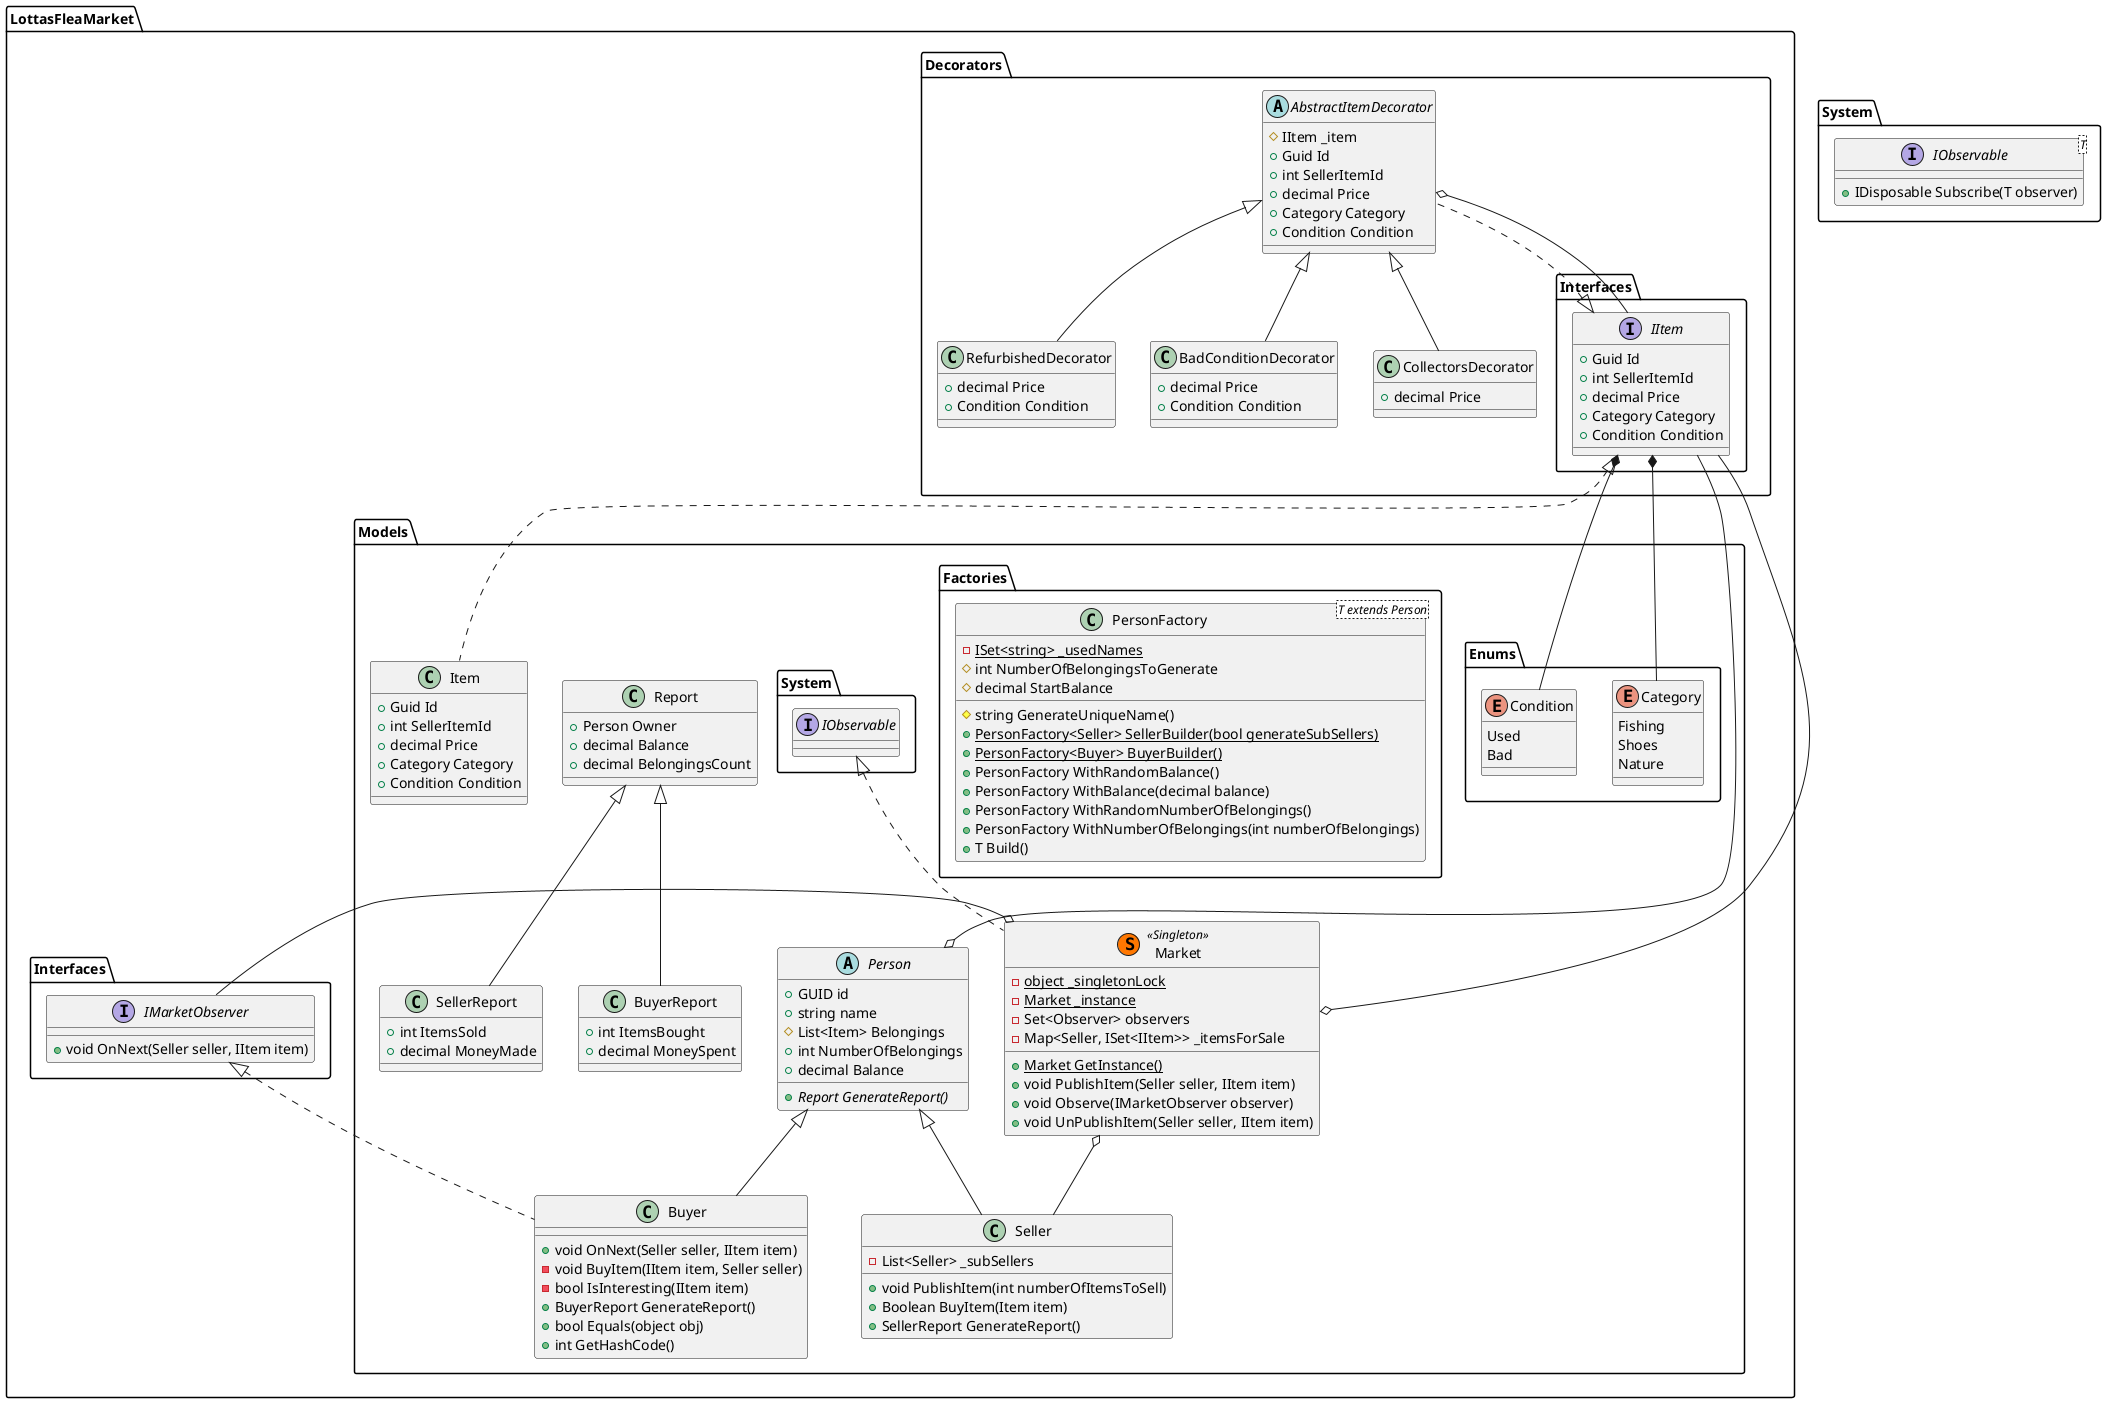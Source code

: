 @startuml
namespace LottasFleaMarket {
    namespace Decorators {
        namespace Interfaces {
            interface IItem {
                 +Guid Id
                 +int SellerItemId
                 +decimal Price
                 +Category Category
                 +Condition Condition
             }
         }
         
         abstract class AbstractItemDecorator implements LottasFleaMarket.Decorators.Interfaces.IItem {
             #IItem _item
             +Guid Id
             +int SellerItemId
             +decimal Price
             +Category Category
             +Condition Condition
         }
         
         class BadConditionDecorator extends AbstractItemDecorator {
             +decimal Price
             +Condition Condition
         }
         
         class CollectorsDecorator extends AbstractItemDecorator {
             +decimal Price
         }
         
         class RefurbishedDecorator extends AbstractItemDecorator {
             +decimal Price
             +Condition Condition
         }
         
         AbstractItemDecorator o-- LottasFleaMarket.Decorators.Interfaces.IItem
    }

    namespace Interfaces {
        interface IMarketObserver {
            +void OnNext(Seller seller, IItem item)
        }
    }
    
    namespace Models {
        namespace Enums {
            enum Category {
                Fishing
                Shoes
                Nature
            }
            
            enum Condition {
                Used
                Bad
            }
            
            LottasFleaMarket.Decorators.Interfaces.IItem *-- Condition
            LottasFleaMarket.Decorators.Interfaces.IItem *-- Category
        }
        
        namespace Factories {
            class PersonFactory<T extends Person> {
                -{static} ISet<string> _usedNames
                #string GenerateUniqueName()
                #int NumberOfBelongingsToGenerate
                #decimal StartBalance
                +{static} PersonFactory<Seller> SellerBuilder(bool generateSubSellers)
                +{static} PersonFactory<Buyer> BuyerBuilder()
                +PersonFactory WithRandomBalance()
                +PersonFactory WithBalance(decimal balance)
                +PersonFactory WithRandomNumberOfBelongings()
                +PersonFactory WithNumberOfBelongings(int numberOfBelongings)
                +T Build()
            }
        }
        
        class Report {
            +Person Owner
            +decimal Balance
            +decimal BelongingsCount
        }
        
        class BuyerReport extends Report {
            +int ItemsBought
            +decimal MoneySpent
        }
        
        class SellerReport extends Report {
            +int ItemsSold
            +decimal MoneyMade
        }
        
        abstract class Person  {
            +GUID id
            +string name
            #List<Item> Belongings
            +int NumberOfBelongings
            +decimal Balance
            +{abstract} Report GenerateReport()
        }
        
        class Buyer extends Person implements LottasFleaMarket.Interfaces.IMarketObserver {
            +void OnNext(Seller seller, IItem item)
            -void BuyItem(IItem item, Seller seller)
            -bool IsInteresting(IItem item)
            +BuyerReport GenerateReport()
            +bool Equals(object obj)
            +int GetHashCode()
        }
        
        class Seller extends Person {
            -List<Seller> _subSellers
            +void PublishItem(int numberOfItemsToSell)
            +Boolean BuyItem(Item item)
            +SellerReport GenerateReport()
        }
        
        class Item implements LottasFleaMarket.Decorators.Interfaces.IItem {
             +Guid Id
             +int SellerItemId
             +decimal Price
             +Category Category
             +Condition Condition
        }
        
        
        class Market << (S,#FF7700) Singleton>> implements System.IObservable {
            -{static} object _singletonLock
            -{static} Market _instance
            -Set<Observer> observers
            -Map<Seller, ISet<IItem>> _itemsForSale
            +{static} Market GetInstance()
            +void PublishItem(Seller seller, IItem item)
            +void Observe(IMarketObserver observer)
            +void UnPublishItem(Seller seller, IItem item)
        }
        
        Person o-- LottasFleaMarket.Decorators.Interfaces.IItem 
        
        Market o-- Seller
        Market o-- LottasFleaMarket.Decorators.Interfaces.IItem 
        Market o-- LottasFleaMarket.Interfaces.IMarketObserver   
    }
}

interface System.IObservable<T> {
    +IDisposable Subscribe(T observer)
}

@enduml